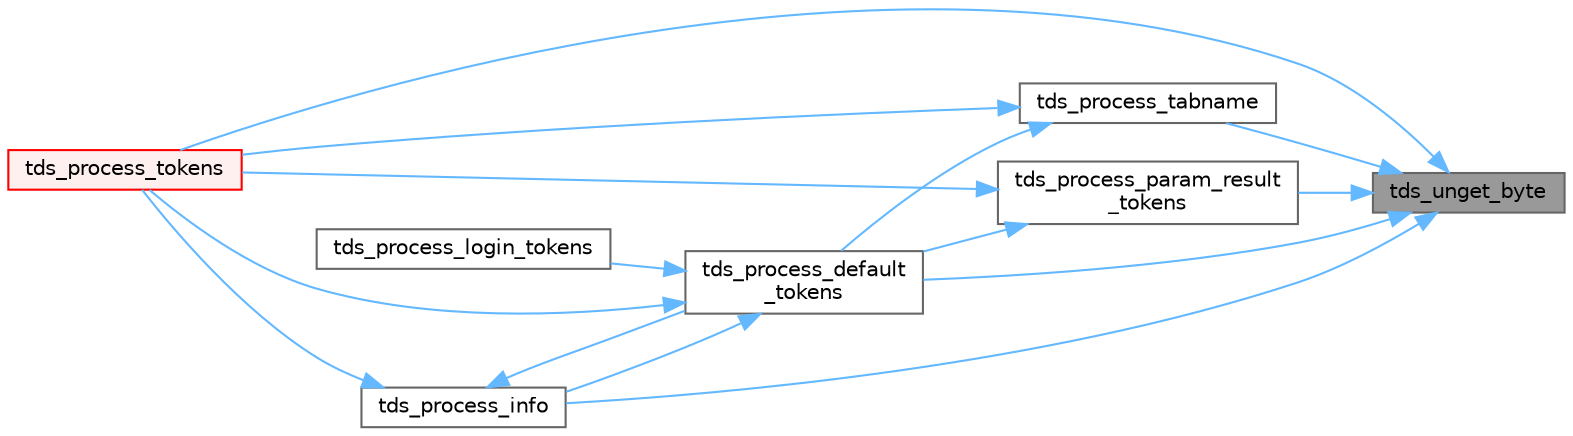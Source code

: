 digraph "tds_unget_byte"
{
 // LATEX_PDF_SIZE
  bgcolor="transparent";
  edge [fontname=Helvetica,fontsize=10,labelfontname=Helvetica,labelfontsize=10];
  node [fontname=Helvetica,fontsize=10,shape=box,height=0.2,width=0.4];
  rankdir="RL";
  Node1 [id="Node000001",label="tds_unget_byte",height=0.2,width=0.4,color="gray40", fillcolor="grey60", style="filled", fontcolor="black",tooltip="Unget will always work as long as you don't call it twice in a row."];
  Node1 -> Node2 [id="edge1_Node000001_Node000002",dir="back",color="steelblue1",style="solid",tooltip=" "];
  Node2 [id="Node000002",label="tds_process_default\l_tokens",height=0.2,width=0.4,color="grey40", fillcolor="white", style="filled",URL="$a00580.html#ga39453d084f3f780ac4602d4abf2839f7",tooltip="tds_process_default_tokens() is a catch all function that is called to process tokens not known to ot..."];
  Node2 -> Node3 [id="edge2_Node000002_Node000003",dir="back",color="steelblue1",style="solid",tooltip=" "];
  Node3 [id="Node000003",label="tds_process_info",height=0.2,width=0.4,color="grey40", fillcolor="white", style="filled",URL="$a00580.html#ga65a2316369529731732f200c190d05d6",tooltip="tds_process_info() is called for INFO, ERR, or EED tokens and is responsible for calling the CLI's me..."];
  Node3 -> Node2 [id="edge3_Node000003_Node000002",dir="back",color="steelblue1",style="solid",tooltip=" "];
  Node3 -> Node4 [id="edge4_Node000003_Node000004",dir="back",color="steelblue1",style="solid",tooltip=" "];
  Node4 [id="Node000004",label="tds_process_tokens",height=0.2,width=0.4,color="red", fillcolor="#FFF0F0", style="filled",URL="$a00580.html#gabfc9de1d1fe718818caf63a4be4035a6",tooltip="process all streams."];
  Node2 -> Node36 [id="edge5_Node000002_Node000036",dir="back",color="steelblue1",style="solid",tooltip=" "];
  Node36 [id="Node000036",label="tds_process_login_tokens",height=0.2,width=0.4,color="grey40", fillcolor="white", style="filled",URL="$a00580.html#ga93945b42d45ee28ae1296b35a1c1e9bb",tooltip="tds_process_login_tokens() is called after sending the login packet to the server."];
  Node2 -> Node4 [id="edge6_Node000002_Node000004",dir="back",color="steelblue1",style="solid",tooltip=" "];
  Node1 -> Node3 [id="edge7_Node000001_Node000003",dir="back",color="steelblue1",style="solid",tooltip=" "];
  Node1 -> Node37 [id="edge8_Node000001_Node000037",dir="back",color="steelblue1",style="solid",tooltip=" "];
  Node37 [id="Node000037",label="tds_process_param_result\l_tokens",height=0.2,width=0.4,color="grey40", fillcolor="white", style="filled",URL="$a00580.html#ga9fdef8228d29cab7fa9098f07fa73fba",tooltip="Process parameters from networks."];
  Node37 -> Node2 [id="edge9_Node000037_Node000002",dir="back",color="steelblue1",style="solid",tooltip=" "];
  Node37 -> Node4 [id="edge10_Node000037_Node000004",dir="back",color="steelblue1",style="solid",tooltip=" "];
  Node1 -> Node38 [id="edge11_Node000001_Node000038",dir="back",color="steelblue1",style="solid",tooltip=" "];
  Node38 [id="Node000038",label="tds_process_tabname",height=0.2,width=0.4,color="grey40", fillcolor="white", style="filled",URL="$a00580.html#gaeec59bca9bd0c5388e245f0d19d9c81a",tooltip="Process list of table from network."];
  Node38 -> Node2 [id="edge12_Node000038_Node000002",dir="back",color="steelblue1",style="solid",tooltip=" "];
  Node38 -> Node4 [id="edge13_Node000038_Node000004",dir="back",color="steelblue1",style="solid",tooltip=" "];
  Node1 -> Node4 [id="edge14_Node000001_Node000004",dir="back",color="steelblue1",style="solid",tooltip=" "];
}
